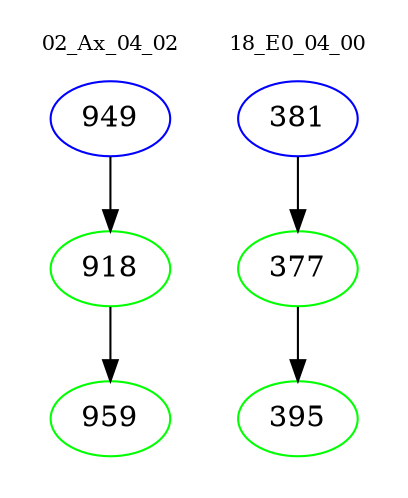 digraph{
subgraph cluster_0 {
color = white
label = "02_Ax_04_02";
fontsize=10;
T0_949 [label="949", color="blue"]
T0_949 -> T0_918 [color="black"]
T0_918 [label="918", color="green"]
T0_918 -> T0_959 [color="black"]
T0_959 [label="959", color="green"]
}
subgraph cluster_1 {
color = white
label = "18_E0_04_00";
fontsize=10;
T1_381 [label="381", color="blue"]
T1_381 -> T1_377 [color="black"]
T1_377 [label="377", color="green"]
T1_377 -> T1_395 [color="black"]
T1_395 [label="395", color="green"]
}
}
